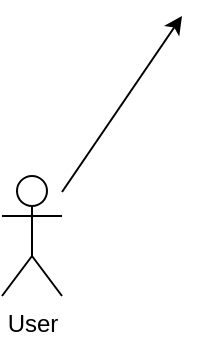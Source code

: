 <mxfile version="24.6.5" type="device">
  <diagram name="Trang-1" id="uXfRg25VxIqr37TLrq_x">
    <mxGraphModel dx="1310" dy="603" grid="1" gridSize="10" guides="1" tooltips="1" connect="1" arrows="1" fold="1" page="1" pageScale="1" pageWidth="827" pageHeight="1169" math="0" shadow="0">
      <root>
        <mxCell id="0" />
        <mxCell id="1" parent="0" />
        <mxCell id="u1G5XWQHHgUUKpx03jxY-1" value="User" style="shape=umlActor;verticalLabelPosition=bottom;verticalAlign=top;html=1;outlineConnect=0;" vertex="1" parent="1">
          <mxGeometry x="50" y="380" width="30" height="60" as="geometry" />
        </mxCell>
        <mxCell id="u1G5XWQHHgUUKpx03jxY-5" value="" style="endArrow=classic;html=1;rounded=0;" edge="1" parent="1" source="u1G5XWQHHgUUKpx03jxY-1">
          <mxGeometry width="50" height="50" relative="1" as="geometry">
            <mxPoint x="390" y="340" as="sourcePoint" />
            <mxPoint x="140" y="300" as="targetPoint" />
          </mxGeometry>
        </mxCell>
      </root>
    </mxGraphModel>
  </diagram>
</mxfile>
